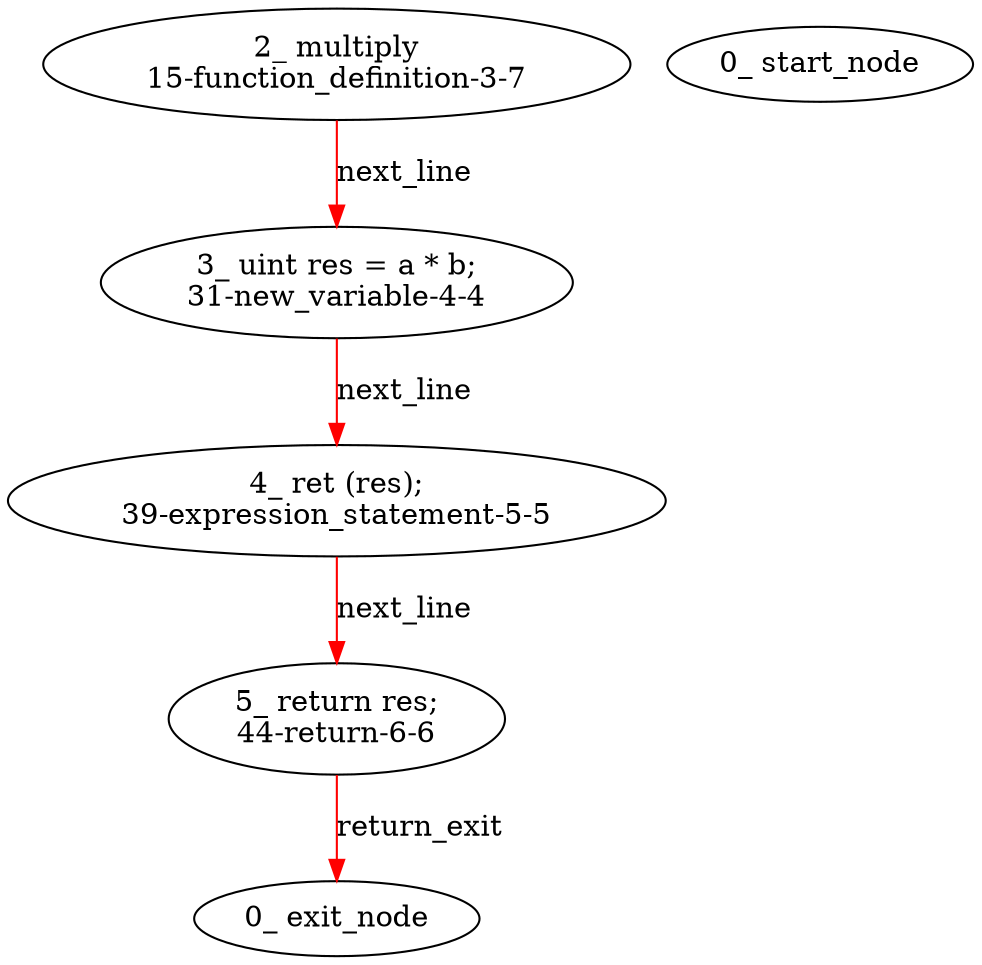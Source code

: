 digraph  {
15 [label="2_ multiply\n15-function_definition-3-7", type_label=function_definition];
31 [label="3_ uint res = a * b;\n31-new_variable-4-4", type_label=new_variable];
39 [label="4_ ret (res);\n39-expression_statement-5-5", type_label=expression_statement];
44 [label="5_ return res;\n44-return-6-6", type_label=return];
1 [label="0_ start_node", type_label=start];
2 [label="0_ exit_node", type_label=exit];
15 -> 31  [color=red, controlflow_type=next_line, edge_type=CFG_edge, key=0, label=next_line];
31 -> 39  [color=red, controlflow_type=next_line, edge_type=CFG_edge, key=0, label=next_line];
39 -> 44  [color=red, controlflow_type=next_line, edge_type=CFG_edge, key=0, label=next_line];
44 -> 2  [color=red, controlflow_type=return_exit, edge_type=CFG_edge, key=0, label=return_exit];
}
